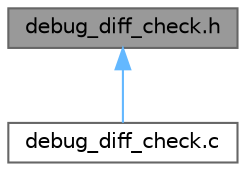 digraph "debug_diff_check.h"
{
 // LATEX_PDF_SIZE
  bgcolor="transparent";
  edge [fontname=Helvetica,fontsize=10,labelfontname=Helvetica,labelfontsize=10];
  node [fontname=Helvetica,fontsize=10,shape=box,height=0.2,width=0.4];
  Node1 [label="debug_diff_check.h",height=0.2,width=0.4,color="gray40", fillcolor="grey60", style="filled", fontcolor="black",tooltip="model element data difference checker - NOT THREAD SAFE!"];
  Node1 -> Node2 [dir="back",color="steelblue1",style="solid"];
  Node2 [label="debug_diff_check.c",height=0.2,width=0.4,color="grey40", fillcolor="white", style="filled",URL="$debug__diff__check_8c.html",tooltip="model element data difference checker - NOT THREAD SAFE!"];
}
